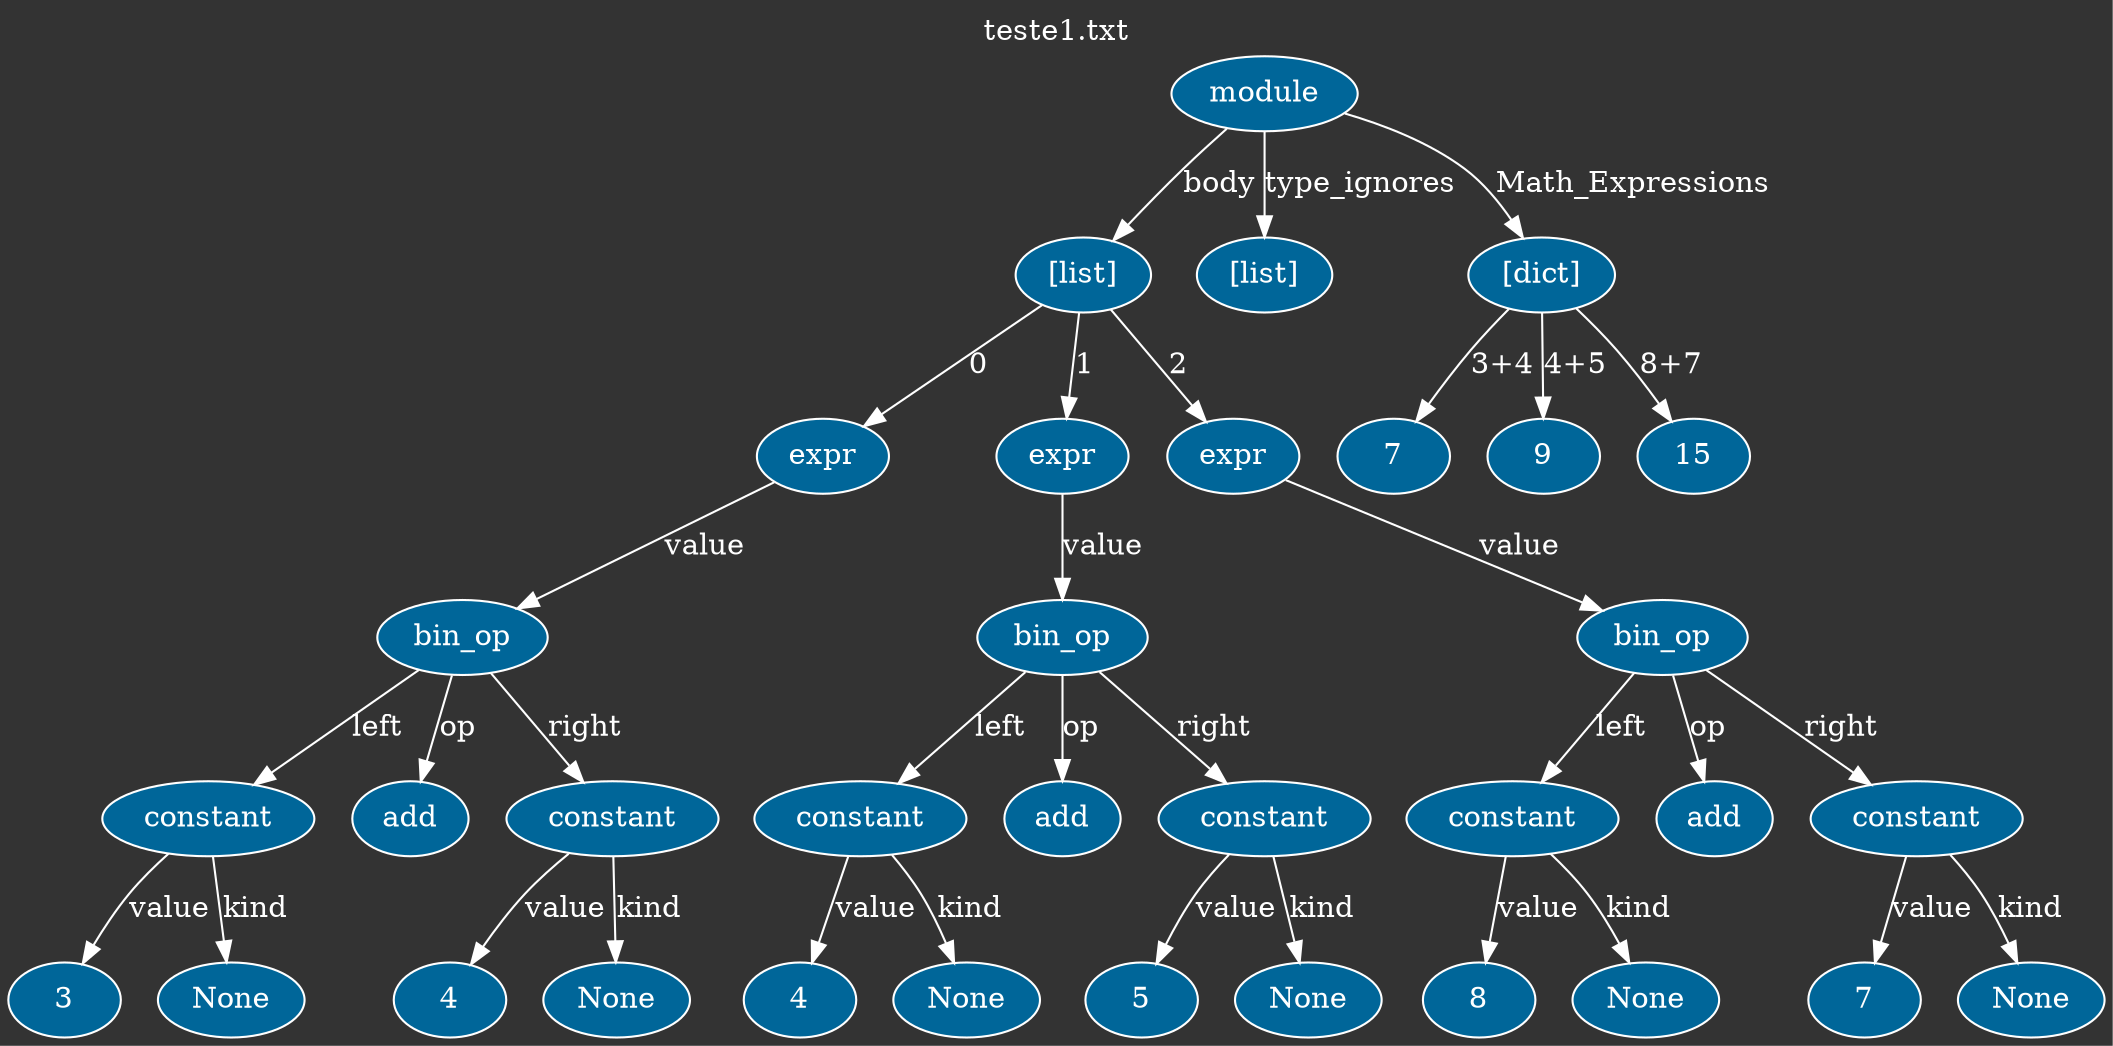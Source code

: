 digraph {
	graph [bgcolor="#333333" fontcolor=white label="teste1.txt" labelloc=t margin=0]
	node [color=white fillcolor="#006699" fontcolor=white style=filled]
	edge [color=white fontcolor=white]
	2537287116544 [label=module]
	2537287057152 [label="[list]"]
	2537287116736 [label=expr]
	2537287116928 [label=bin_op]
	2537287117312 [label=constant]
	"07ba91e1-345f-46dc-a013-23883fb7516f" [label=3]
	2537287117312 -> "07ba91e1-345f-46dc-a013-23883fb7516f" [label=value]
	"338b97f3-90a2-4b40-87d9-c7cc7ba9a950" [label=None]
	2537287117312 -> "338b97f3-90a2-4b40-87d9-c7cc7ba9a950" [label=kind]
	2537287116928 -> 2537287117312 [label=left]
	2537287116672 [label=add]
	2537287116928 -> 2537287116672 [label=op]
	2537287116800 [label=constant]
	"3fab8dd1-ee39-4a1c-bf36-c576047baa00" [label=4]
	2537287116800 -> "3fab8dd1-ee39-4a1c-bf36-c576047baa00" [label=value]
	"e156b8a3-31de-49bd-9d61-e082ef8cec04" [label=None]
	2537287116800 -> "e156b8a3-31de-49bd-9d61-e082ef8cec04" [label=kind]
	2537287116928 -> 2537287116800 [label=right]
	2537287116736 -> 2537287116928 [label=value]
	2537287057152 -> 2537287116736 [label=0]
	2537287117568 [label=expr]
	2537287116608 [label=bin_op]
	2537287117696 [label=constant]
	"e64c8d32-cafc-44cd-afb2-66fb52487862" [label=4]
	2537287117696 -> "e64c8d32-cafc-44cd-afb2-66fb52487862" [label=value]
	"ba47035e-3502-4bab-b3c1-bb687cfac849" [label=None]
	2537287117696 -> "ba47035e-3502-4bab-b3c1-bb687cfac849" [label=kind]
	2537287116608 -> 2537287117696 [label=left]
	2537287118656 [label=add]
	2537287116608 -> 2537287118656 [label=op]
	2537287254080 [label=constant]
	"3d1f0c7a-f0d1-4955-8266-4f5333f5e586" [label=5]
	2537287254080 -> "3d1f0c7a-f0d1-4955-8266-4f5333f5e586" [label=value]
	"9a18cd4a-b6ca-44c7-ad95-5b51a6e2887a" [label=None]
	2537287254080 -> "9a18cd4a-b6ca-44c7-ad95-5b51a6e2887a" [label=kind]
	2537287116608 -> 2537287254080 [label=right]
	2537287117568 -> 2537287116608 [label=value]
	2537287057152 -> 2537287117568 [label=1]
	2537287254400 [label=expr]
	2537287254592 [label=bin_op]
	2537287254720 [label=constant]
	"b878054b-a0a3-4e6b-ba96-8d465ab6a194" [label=8]
	2537287254720 -> "b878054b-a0a3-4e6b-ba96-8d465ab6a194" [label=value]
	"84dfe159-6038-4c88-95bb-2ed62c20e889" [label=None]
	2537287254720 -> "84dfe159-6038-4c88-95bb-2ed62c20e889" [label=kind]
	2537287254592 -> 2537287254720 [label=left]
	2537287255040 [label=add]
	2537287254592 -> 2537287255040 [label=op]
	2537287255232 [label=constant]
	"ab09d9fa-d41d-4e19-b68a-770309ed3c9a" [label=7]
	2537287255232 -> "ab09d9fa-d41d-4e19-b68a-770309ed3c9a" [label=value]
	"779cf25e-7cc4-45f7-a088-9857a923f1bc" [label=None]
	2537287255232 -> "779cf25e-7cc4-45f7-a088-9857a923f1bc" [label=kind]
	2537287254592 -> 2537287255232 [label=right]
	2537287254400 -> 2537287254592 [label=value]
	2537287057152 -> 2537287254400 [label=2]
	2537287116544 -> 2537287057152 [label=body]
	2537286917568 [label="[list]"]
	2537287116544 -> 2537286917568 [label=type_ignores]
	2537287256320 [label="[dict]"]
	"382a68e8-d2b9-42a7-bb3f-7a1f482c31d5" [label=7]
	2537287256320 -> "382a68e8-d2b9-42a7-bb3f-7a1f482c31d5" [label="3+4"]
	"34f9ad0f-c3f4-409e-97b1-7b940405dff3" [label=9]
	2537287256320 -> "34f9ad0f-c3f4-409e-97b1-7b940405dff3" [label="4+5"]
	"bfeb1756-b837-4e34-b9a1-e7e1338b866b" [label=15]
	2537287256320 -> "bfeb1756-b837-4e34-b9a1-e7e1338b866b" [label="8+7"]
	2537287116544 -> 2537287256320 [label=Math_Expressions]
}
